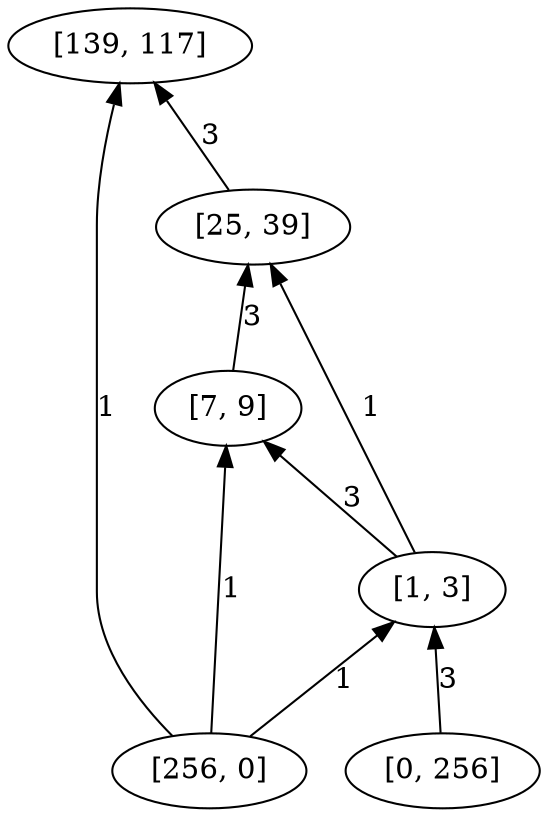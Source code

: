 digraph "DD" { 
rankdir = "BT" 
graph [ ordering = "out"];
5001 -> 1[label = "1"];
5001 -> 3[label = "1"];
5001 -> 4[label = "1"];
5002 -> 4[label = "3"];
2 -> 1[label = "3"];
3 -> 2[label = "3"];
4 -> 2[label = "1"];
4 -> 3[label = "3"];
5001 [label = "[256, 0]",  shape = oval]
5002 [label = "[0, 256]",  shape = oval]
1 [label = "[139, 117]",  shape = oval]
2 [label = "[25, 39]",  shape = oval]
3 [label = "[7, 9]",  shape = oval]
4 [label = "[1, 3]",  shape = oval]
}

